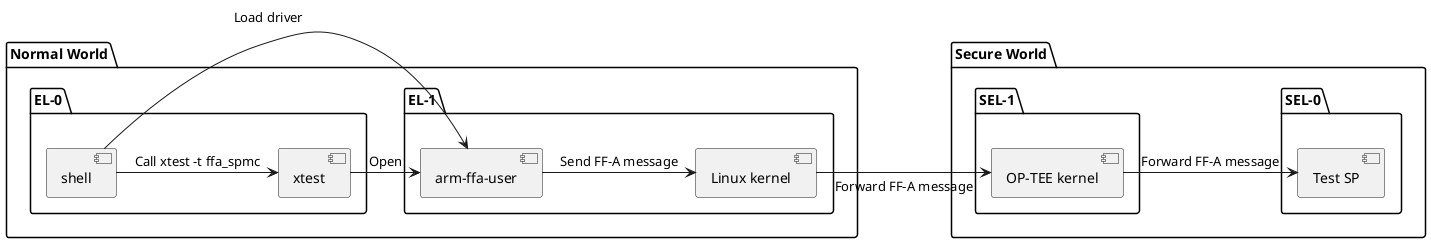'-------------------------------------------------------------------------------
' Copyright (c) 2024, Arm Limited and Contributors. All rights reserved.
'
' SPDX-License-Identifier: BSD-3-Clause
'
'-------------------------------------------------------------------------------

@startuml
package "Normal World" {
  package "EL-1" {
    [arm-ffa-user] as driver
    [Linux kernel] as kernel
  }
  package "EL-0" {
    [shell]
    [xtest]
  }
}
package "Secure World" {
  package "SEL-0" {
    [Test SP] as sp
  }
  package "SEL-1" {
    [OP-TEE kernel] as optee
  }
}

[shell] -> driver: Load driver
[shell] -> [xtest] : Call xtest -t ffa_spmc
[xtest] -> driver: Open
driver -> kernel: Send FF-A message
kernel -> optee: Forward FF-A message
optee -> sp: Forward FF-A message
@enduml
